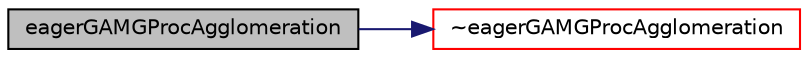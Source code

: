 digraph "eagerGAMGProcAgglomeration"
{
  bgcolor="transparent";
  edge [fontname="Helvetica",fontsize="10",labelfontname="Helvetica",labelfontsize="10"];
  node [fontname="Helvetica",fontsize="10",shape=record];
  rankdir="LR";
  Node1 [label="eagerGAMGProcAgglomeration",height=0.2,width=0.4,color="black", fillcolor="grey75", style="filled", fontcolor="black"];
  Node1 -> Node2 [color="midnightblue",fontsize="10",style="solid",fontname="Helvetica"];
  Node2 [label="~eagerGAMGProcAgglomeration",height=0.2,width=0.4,color="red",URL="$a00617.html#ae9ec4abfa4fb416e43e76c8244ebc767",tooltip="Destructor. "];
}
